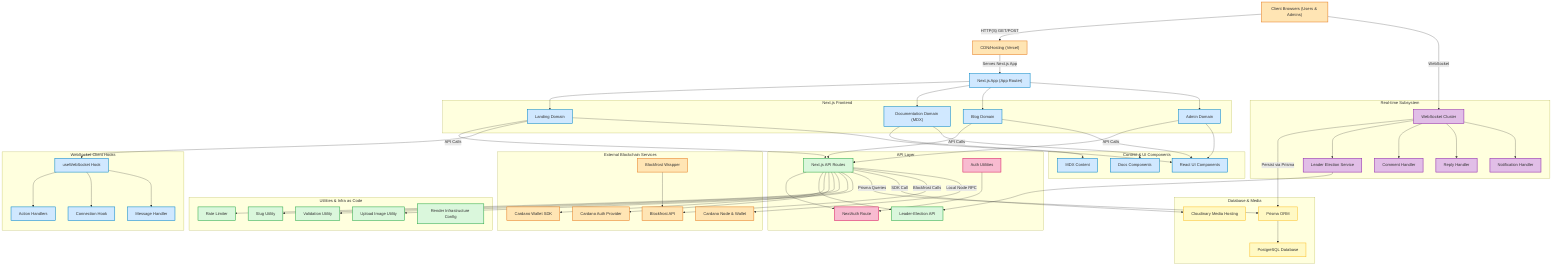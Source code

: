 ---
config:
  layout: dagre
---
flowchart TB
 subgraph subGraph0["Next.js Frontend"]
    direction TB
        Landing["Landing Domain"]
        Docs["Documentation Domain (MDX)"]
        Blog["Blog Domain"]
        Admin["Admin Domain"]
  end
 subgraph subGraph1["API Layer"]
    direction TB
        APIRoutes["Next.js API Routes"]
        NextAuthAPI["NextAuth Route"]
        AuthUtils["Auth Utilities"]
        LeaderElectionAPI["Leader-Election API"]
  end
 subgraph subGraph2["Database & Media"]
    direction TB
        DB["PostgreSQL Database"]
        PrismaClient["Prisma ORM"]
        Cloudinary["Cloudinary Media Hosting"]
  end
 subgraph subGraph3["Real-time Subsystem"]
    direction TB
        WSCluster["WebSocket Cluster"]
        LeaderElectionLib["Leader Election Service"]
        CommentHandler["Comment Handler"]
        ReplyHandler["Reply Handler"]
        NotificationHandler["Notification Handler"]
  end
 subgraph subGraph4["External Blockchain Services"]
    direction TB
        BlockfrostAPI["Blockfrost API"]
        CardanoNode["Cardano Node & Wallet"]
        CardanoWalletLib["Cardano Wallet SDK"]
        CardanoAuth["Cardano Auth Provider"]
        APIWrapper["Blockfrost Wrapper"]
  end
 subgraph subGraph5["Utilities & Infra as Code"]
    direction TB
        RateLimiter["Rate Limiter"]
        SlugUtil["Slug Utility"]
        Validation["Validation Utility"]
        UploadImage["Upload Image Utility"]
        RenderYAML["Render Infrastructure Config"]
  end
 subgraph subGraph6["WebSocket Client Hooks"]
    direction TB
        WSHook["useWebSocket Hook"]
        WSActions["Action Handlers"]
        WSConnection["Connection Hook"]
        WSMessageHandler["Message Handler"]
  end
 subgraph subGraph7["Content & UI Components"]
    direction TB
        ContentDocs["MDX Content"]
        DocsComponents["Docs Components"]
        Components["React UI Components"]
  end
    User["Client Browsers (Users & Admins)"] -- HTTP(S) GET/POST --> CDN["CDN/Hosting (Vercel)"]
    CDN -- "Serves Next.js App" --> NextJS["Next.js App (App Router)"]
    NextJS --> Landing & Docs & Blog & Admin
    Landing -- API Calls --> APIRoutes
    Blog -- API Calls --> APIRoutes
    Admin -- API Calls --> APIRoutes
    APIRoutes --> NextAuthAPI & LeaderElectionAPI & CardanoWalletLib & CardanoAuth & RateLimiter & SlugUtil & Validation & UploadImage
    AuthUtils --> NextAuthAPI
    APIRoutes -- Prisma Queries --> PrismaClient
    PrismaClient --> DB
    APIRoutes -- SDK Call --> Cloudinary
    User -- WebSocket --> WSCluster
    WSCluster -- Persist via Prisma --> PrismaClient
    WSCluster --> LeaderElectionLib & CommentHandler & ReplyHandler & NotificationHandler
    LeaderElectionLib --> LeaderElectionAPI
    APIRoutes -- Blockfrost Calls --> BlockfrostAPI
    APIRoutes -- Local Node RPC --> CardanoNode
    APIWrapper --> BlockfrostAPI
    Landing --> WSHook & Components
    WSHook --> WSActions & WSConnection & WSMessageHandler
    Docs --> ContentDocs & DocsComponents
    Blog --> Components
    Admin --> Components
     Landing:::frontend
     Docs:::frontend
     Blog:::frontend
     Admin:::frontend
     APIRoutes:::backend
     NextAuthAPI:::auth
     AuthUtils:::auth
     LeaderElectionAPI:::backend
     DB:::dbMedia
     PrismaClient:::dbMedia
     Cloudinary:::dbMedia
     WSCluster:::realtime
     LeaderElectionLib:::realtime
     CommentHandler:::realtime
     ReplyHandler:::realtime
     NotificationHandler:::realtime
     BlockfrostAPI:::external
     CardanoNode:::external
     CardanoWalletLib:::external
     CardanoAuth:::external
     APIWrapper:::external
     RateLimiter:::backend
     SlugUtil:::backend
     Validation:::backend
     UploadImage:::backend
     RenderYAML:::backend
     WSHook:::frontend
     WSActions:::frontend
     WSConnection:::frontend
     WSMessageHandler:::frontend
     ContentDocs:::frontend
     DocsComponents:::frontend
     Components:::frontend
     User:::external
     CDN:::external
     NextJS:::frontend
    classDef frontend fill:#D0E8FF,stroke:#0284C7,stroke-width:2px
    classDef backend fill:#DAF7DC,stroke:#28A745,stroke-width:2px
    classDef external fill:#FFE5B4,stroke:#E67E22,stroke-width:2px
    classDef dbMedia fill:#FFF9C4,stroke:#FBC02D,stroke-width:2px
    classDef auth fill:#F8BBD0,stroke:#D81B60,stroke-width:2px
    classDef realtime fill:#E1BEE7,stroke:#8E24AA,stroke-width:2px
    click Landing "https://github.com/dmt041104111003/cardano2-vn/tree/main/src/app/(landing)"
    click Docs "https://github.com/dmt041104111003/cardano2-vn/tree/main/src/app/docs"
    click Blog "https://github.com/dmt041104111003/cardano2-vn/tree/main/src/app/(landing)/blog"
    click Admin "https://github.com/dmt041104111003/cardano2-vn/tree/main/src/app/(admin)"
    click APIRoutes "https://github.com/dmt041104111003/cardano2-vn/tree/main/src/app/api"
    click NextAuthAPI "https://github.com/dmt041104111003/cardano2-vn/blob/main/src/app/api/auth/[...nextauth]/route.ts"
    click AuthUtils "https://github.com/dmt041104111003/cardano2-vn/blob/main/src/lib/auth-utils.ts"
    click LeaderElectionAPI "https://github.com/dmt041104111003/cardano2-vn/blob/main/src/app/api/leader-election/route.ts"
    click DB "https://github.com/dmt041104111003/cardano2-vn/blob/main/prisma/schema.prisma"
    click PrismaClient "https://github.com/dmt041104111003/cardano2-vn/blob/main/scripts/prisma/schema.prisma"
    click Cloudinary "https://github.com/dmt041104111003/cardano2-vn/blob/main/src/lib/cloudinary.ts"
    click WSCluster "https://github.com/dmt041104111003/cardano2-vn/blob/main/scripts/websocket-server.js"
    click LeaderElectionLib "https://github.com/dmt041104111003/cardano2-vn/blob/main/scripts/leader-election.js"
    click CommentHandler "https://github.com/dmt041104111003/cardano2-vn/blob/main/scripts/handlers/comment-handler.js"
    click ReplyHandler "https://github.com/dmt041104111003/cardano2-vn/blob/main/scripts/handlers/reply-handler.js"
    click NotificationHandler "https://github.com/dmt041104111003/cardano2-vn/blob/main/scripts/handlers/notification-handler.js"
    click CardanoWalletLib "https://github.com/dmt041104111003/cardano2-vn/blob/main/src/lib/cardano-wallet.ts"
    click CardanoAuth "https://github.com/dmt041104111003/cardano2-vn/blob/main/src/lib/cardano-auth-provider.ts"
    click APIWrapper "https://github.com/dmt041104111003/cardano2-vn/blob/main/src/lib/api-wrapper.ts"
    click RateLimiter "https://github.com/dmt041104111003/cardano2-vn/blob/main/src/lib/rate-limiter.ts"
    click SlugUtil "https://github.com/dmt041104111003/cardano2-vn/blob/main/src/lib/slug.ts"
    click Validation "https://github.com/dmt041104111003/cardano2-vn/blob/main/src/lib/validation.ts"
    click UploadImage "https://github.com/dmt041104111003/cardano2-vn/blob/main/src/lib/uploadImage.ts"
    click RenderYAML "https://github.com/dmt041104111003/cardano2-vn/blob/main/scripts/render.yaml"
    click WSHook "https://github.com/dmt041104111003/cardano2-vn/blob/main/src/hooks/useWebSocket.ts"
    click WSActions "https://github.com/dmt041104111003/cardano2-vn/blob/main/src/hooks/websocket/use-actions.ts"
    click WSConnection "https://github.com/dmt041104111003/cardano2-vn/blob/main/src/hooks/websocket/use-connection.ts"
    click WSMessageHandler "https://github.com/dmt041104111003/cardano2-vn/blob/main/src/hooks/websocket/use-message-handler.ts"
    click ContentDocs "https://github.com/dmt041104111003/cardano2-vn/tree/main/content/docs"
    click Components "https://github.com/dmt041104111003/cardano2-vn/tree/main/src/components"